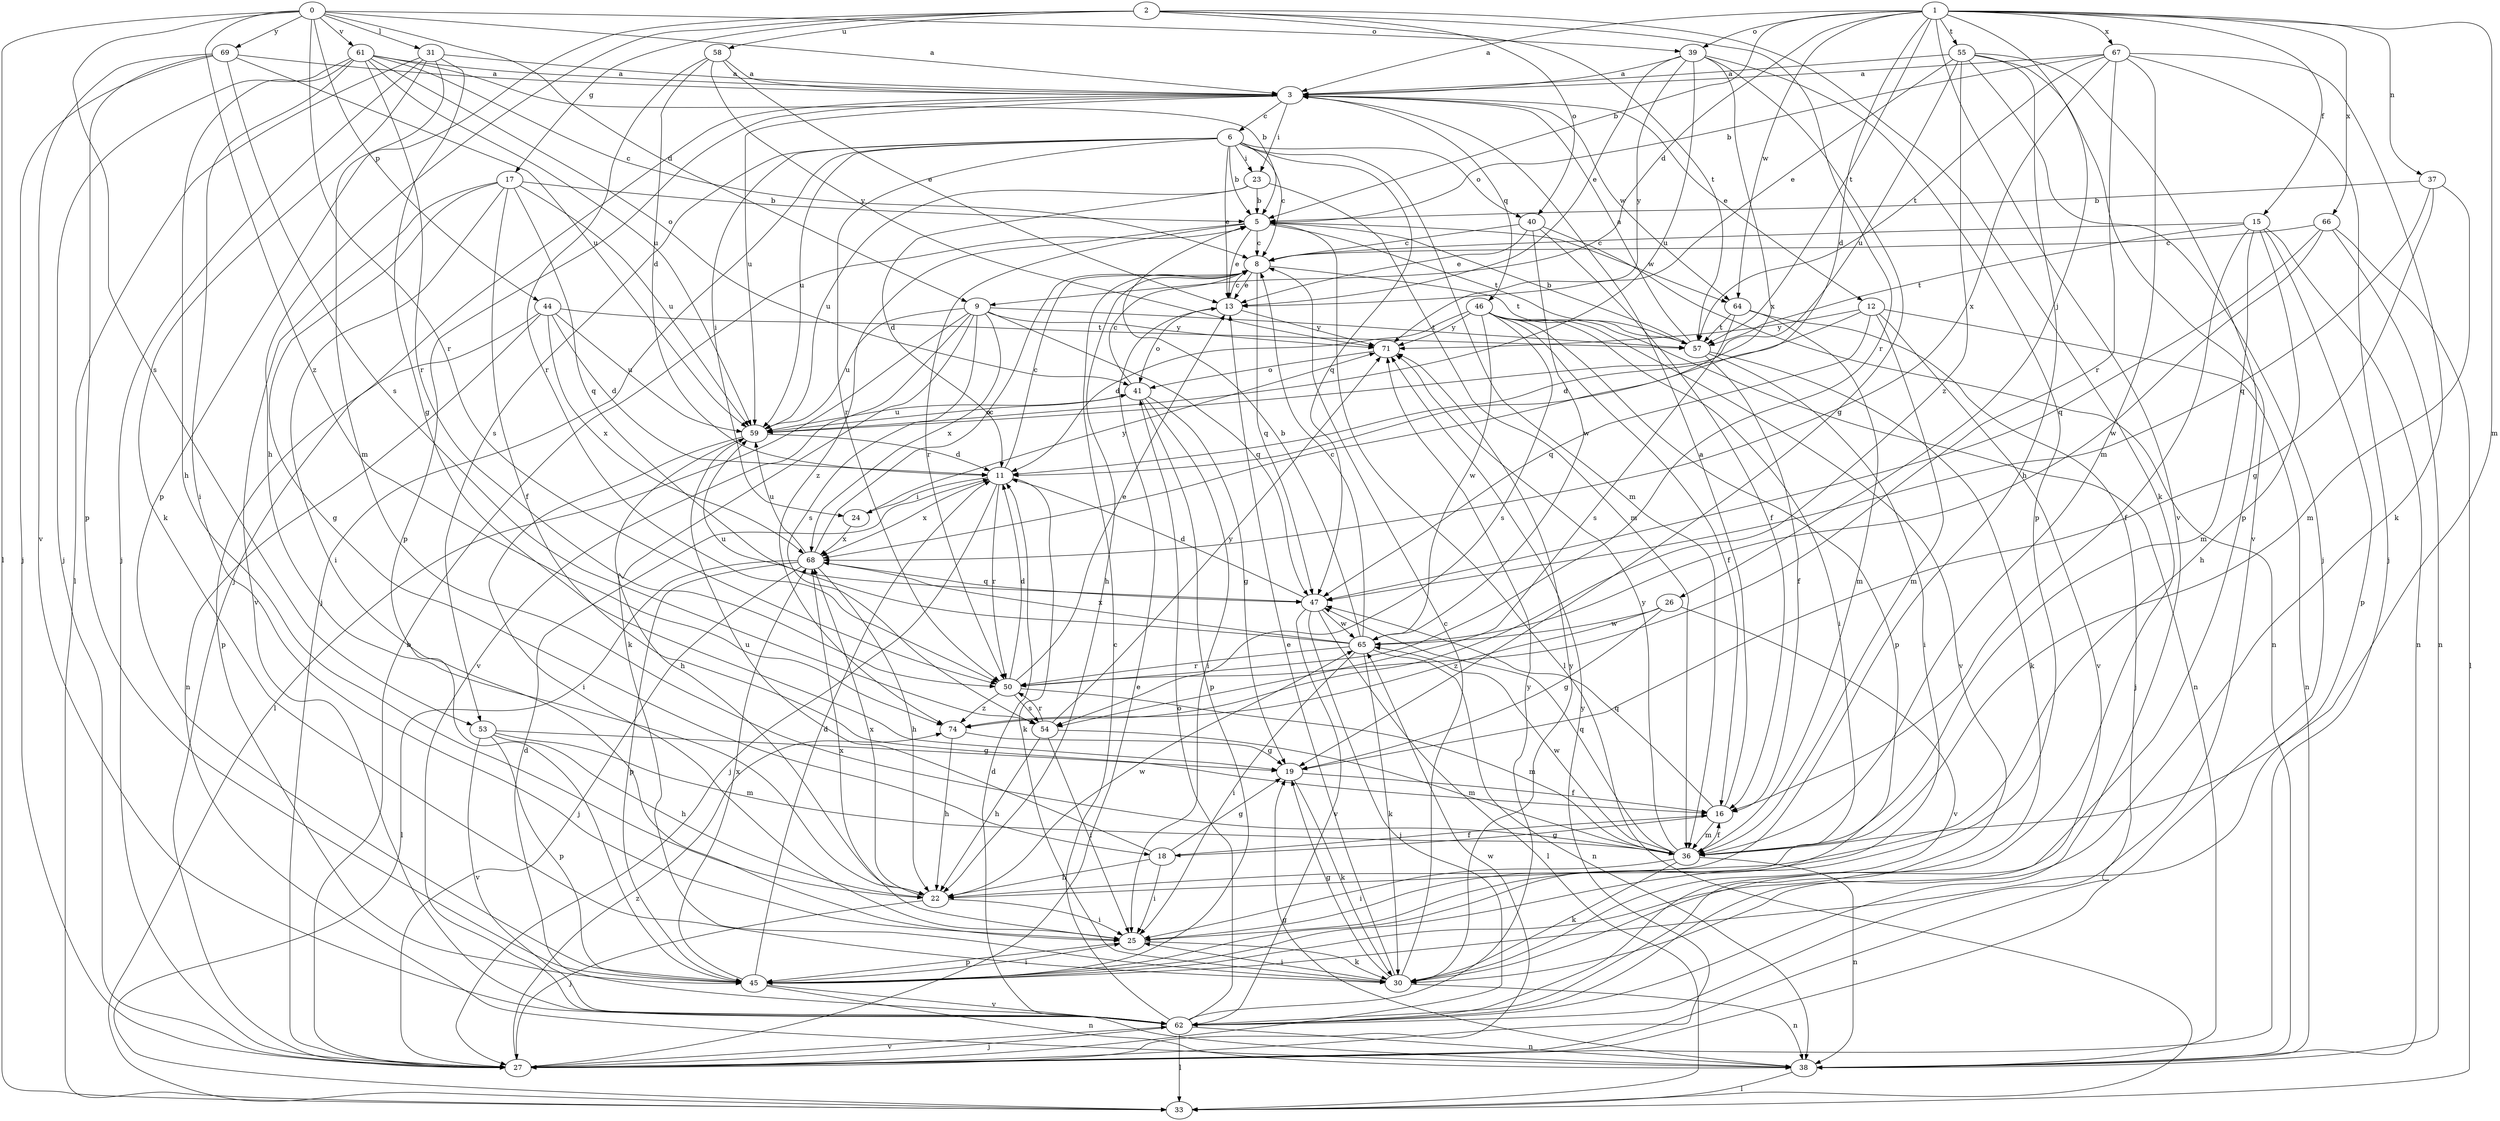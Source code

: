 strict digraph  {
0;
1;
2;
3;
5;
6;
8;
9;
11;
12;
13;
15;
16;
17;
18;
19;
22;
23;
24;
25;
26;
27;
30;
31;
33;
36;
37;
38;
39;
40;
41;
44;
45;
46;
47;
50;
53;
54;
55;
57;
58;
59;
61;
62;
64;
65;
66;
67;
68;
69;
71;
74;
0 -> 3  [label=a];
0 -> 9  [label=d];
0 -> 31  [label=l];
0 -> 33  [label=l];
0 -> 39  [label=o];
0 -> 44  [label=p];
0 -> 50  [label=r];
0 -> 53  [label=s];
0 -> 61  [label=v];
0 -> 69  [label=y];
0 -> 74  [label=z];
1 -> 3  [label=a];
1 -> 5  [label=b];
1 -> 9  [label=d];
1 -> 11  [label=d];
1 -> 15  [label=f];
1 -> 26  [label=j];
1 -> 36  [label=m];
1 -> 37  [label=n];
1 -> 39  [label=o];
1 -> 55  [label=t];
1 -> 57  [label=t];
1 -> 62  [label=v];
1 -> 64  [label=w];
1 -> 66  [label=x];
1 -> 67  [label=x];
2 -> 17  [label=g];
2 -> 22  [label=h];
2 -> 30  [label=k];
2 -> 40  [label=o];
2 -> 45  [label=p];
2 -> 50  [label=r];
2 -> 57  [label=t];
2 -> 58  [label=u];
3 -> 6  [label=c];
3 -> 12  [label=e];
3 -> 23  [label=i];
3 -> 27  [label=j];
3 -> 45  [label=p];
3 -> 46  [label=q];
3 -> 59  [label=u];
3 -> 64  [label=w];
5 -> 8  [label=c];
5 -> 13  [label=e];
5 -> 33  [label=l];
5 -> 50  [label=r];
5 -> 57  [label=t];
5 -> 64  [label=w];
5 -> 74  [label=z];
6 -> 5  [label=b];
6 -> 8  [label=c];
6 -> 13  [label=e];
6 -> 23  [label=i];
6 -> 24  [label=i];
6 -> 27  [label=j];
6 -> 36  [label=m];
6 -> 40  [label=o];
6 -> 47  [label=q];
6 -> 50  [label=r];
6 -> 53  [label=s];
6 -> 59  [label=u];
8 -> 13  [label=e];
8 -> 22  [label=h];
8 -> 47  [label=q];
8 -> 57  [label=t];
9 -> 30  [label=k];
9 -> 33  [label=l];
9 -> 47  [label=q];
9 -> 54  [label=s];
9 -> 57  [label=t];
9 -> 59  [label=u];
9 -> 62  [label=v];
9 -> 68  [label=x];
9 -> 71  [label=y];
11 -> 8  [label=c];
11 -> 24  [label=i];
11 -> 27  [label=j];
11 -> 30  [label=k];
11 -> 50  [label=r];
11 -> 68  [label=x];
12 -> 11  [label=d];
12 -> 36  [label=m];
12 -> 38  [label=n];
12 -> 47  [label=q];
12 -> 62  [label=v];
12 -> 71  [label=y];
13 -> 8  [label=c];
13 -> 41  [label=o];
13 -> 71  [label=y];
15 -> 8  [label=c];
15 -> 16  [label=f];
15 -> 22  [label=h];
15 -> 36  [label=m];
15 -> 38  [label=n];
15 -> 45  [label=p];
15 -> 57  [label=t];
16 -> 3  [label=a];
16 -> 18  [label=g];
16 -> 36  [label=m];
16 -> 47  [label=q];
17 -> 5  [label=b];
17 -> 16  [label=f];
17 -> 18  [label=g];
17 -> 25  [label=i];
17 -> 47  [label=q];
17 -> 59  [label=u];
17 -> 62  [label=v];
18 -> 16  [label=f];
18 -> 19  [label=g];
18 -> 22  [label=h];
18 -> 25  [label=i];
18 -> 59  [label=u];
19 -> 16  [label=f];
19 -> 30  [label=k];
22 -> 25  [label=i];
22 -> 27  [label=j];
22 -> 65  [label=w];
22 -> 68  [label=x];
23 -> 5  [label=b];
23 -> 11  [label=d];
23 -> 36  [label=m];
23 -> 59  [label=u];
24 -> 68  [label=x];
24 -> 71  [label=y];
25 -> 30  [label=k];
25 -> 45  [label=p];
25 -> 68  [label=x];
26 -> 19  [label=g];
26 -> 62  [label=v];
26 -> 65  [label=w];
26 -> 74  [label=z];
27 -> 5  [label=b];
27 -> 13  [label=e];
27 -> 62  [label=v];
27 -> 65  [label=w];
27 -> 71  [label=y];
27 -> 74  [label=z];
30 -> 8  [label=c];
30 -> 13  [label=e];
30 -> 19  [label=g];
30 -> 25  [label=i];
30 -> 38  [label=n];
30 -> 71  [label=y];
31 -> 3  [label=a];
31 -> 19  [label=g];
31 -> 27  [label=j];
31 -> 30  [label=k];
31 -> 33  [label=l];
31 -> 36  [label=m];
36 -> 16  [label=f];
36 -> 25  [label=i];
36 -> 30  [label=k];
36 -> 38  [label=n];
36 -> 47  [label=q];
36 -> 65  [label=w];
36 -> 71  [label=y];
37 -> 5  [label=b];
37 -> 19  [label=g];
37 -> 36  [label=m];
37 -> 47  [label=q];
38 -> 11  [label=d];
38 -> 19  [label=g];
38 -> 33  [label=l];
39 -> 3  [label=a];
39 -> 13  [label=e];
39 -> 19  [label=g];
39 -> 45  [label=p];
39 -> 59  [label=u];
39 -> 68  [label=x];
39 -> 71  [label=y];
40 -> 8  [label=c];
40 -> 13  [label=e];
40 -> 16  [label=f];
40 -> 38  [label=n];
40 -> 65  [label=w];
41 -> 8  [label=c];
41 -> 19  [label=g];
41 -> 25  [label=i];
41 -> 45  [label=p];
41 -> 59  [label=u];
44 -> 11  [label=d];
44 -> 38  [label=n];
44 -> 45  [label=p];
44 -> 57  [label=t];
44 -> 59  [label=u];
44 -> 68  [label=x];
45 -> 11  [label=d];
45 -> 25  [label=i];
45 -> 38  [label=n];
45 -> 62  [label=v];
45 -> 68  [label=x];
46 -> 11  [label=d];
46 -> 16  [label=f];
46 -> 25  [label=i];
46 -> 38  [label=n];
46 -> 45  [label=p];
46 -> 54  [label=s];
46 -> 62  [label=v];
46 -> 65  [label=w];
46 -> 71  [label=y];
47 -> 11  [label=d];
47 -> 27  [label=j];
47 -> 33  [label=l];
47 -> 62  [label=v];
47 -> 65  [label=w];
50 -> 11  [label=d];
50 -> 13  [label=e];
50 -> 36  [label=m];
50 -> 54  [label=s];
50 -> 74  [label=z];
53 -> 19  [label=g];
53 -> 22  [label=h];
53 -> 36  [label=m];
53 -> 45  [label=p];
53 -> 62  [label=v];
54 -> 22  [label=h];
54 -> 25  [label=i];
54 -> 36  [label=m];
54 -> 50  [label=r];
54 -> 71  [label=y];
55 -> 3  [label=a];
55 -> 13  [label=e];
55 -> 22  [label=h];
55 -> 27  [label=j];
55 -> 45  [label=p];
55 -> 59  [label=u];
55 -> 62  [label=v];
55 -> 74  [label=z];
57 -> 3  [label=a];
57 -> 5  [label=b];
57 -> 16  [label=f];
57 -> 25  [label=i];
57 -> 30  [label=k];
58 -> 3  [label=a];
58 -> 11  [label=d];
58 -> 13  [label=e];
58 -> 50  [label=r];
58 -> 71  [label=y];
59 -> 11  [label=d];
59 -> 22  [label=h];
59 -> 25  [label=i];
59 -> 41  [label=o];
61 -> 3  [label=a];
61 -> 5  [label=b];
61 -> 8  [label=c];
61 -> 22  [label=h];
61 -> 25  [label=i];
61 -> 27  [label=j];
61 -> 41  [label=o];
61 -> 50  [label=r];
61 -> 59  [label=u];
62 -> 8  [label=c];
62 -> 11  [label=d];
62 -> 27  [label=j];
62 -> 33  [label=l];
62 -> 38  [label=n];
62 -> 41  [label=o];
62 -> 71  [label=y];
64 -> 27  [label=j];
64 -> 36  [label=m];
64 -> 54  [label=s];
64 -> 57  [label=t];
65 -> 5  [label=b];
65 -> 8  [label=c];
65 -> 25  [label=i];
65 -> 30  [label=k];
65 -> 38  [label=n];
65 -> 50  [label=r];
65 -> 59  [label=u];
65 -> 68  [label=x];
66 -> 8  [label=c];
66 -> 33  [label=l];
66 -> 38  [label=n];
66 -> 47  [label=q];
66 -> 65  [label=w];
67 -> 3  [label=a];
67 -> 5  [label=b];
67 -> 27  [label=j];
67 -> 30  [label=k];
67 -> 36  [label=m];
67 -> 50  [label=r];
67 -> 57  [label=t];
67 -> 68  [label=x];
68 -> 8  [label=c];
68 -> 22  [label=h];
68 -> 27  [label=j];
68 -> 33  [label=l];
68 -> 45  [label=p];
68 -> 47  [label=q];
68 -> 59  [label=u];
69 -> 3  [label=a];
69 -> 27  [label=j];
69 -> 45  [label=p];
69 -> 54  [label=s];
69 -> 59  [label=u];
69 -> 62  [label=v];
71 -> 41  [label=o];
74 -> 19  [label=g];
74 -> 22  [label=h];
}
